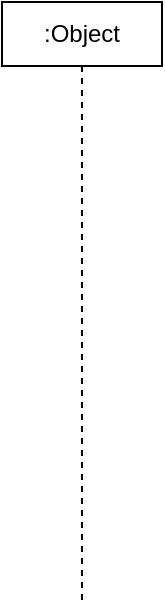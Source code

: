 <mxfile>
    <diagram id="86qqO_P1Cbcd22vJs-1b" name="Page-1">
        <mxGraphModel dx="825" dy="624" grid="1" gridSize="4" guides="1" tooltips="1" connect="1" arrows="1" fold="1" page="1" pageScale="1" pageWidth="850" pageHeight="1100" math="0" shadow="0">
            <root>
                <mxCell id="0"/>
                <mxCell id="1" parent="0"/>
                <mxCell id="7" value=":Object" style="shape=umlLifeline;perimeter=lifelinePerimeter;whiteSpace=wrap;html=1;container=1;collapsible=0;recursiveResize=0;outlineConnect=0;size=32;" vertex="1" parent="1">
                    <mxGeometry x="39" y="32" width="80" height="300" as="geometry"/>
                </mxCell>
            </root>
        </mxGraphModel>
    </diagram>
</mxfile>